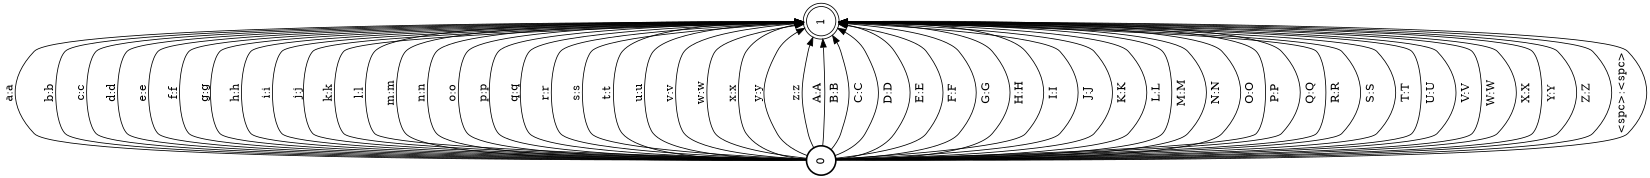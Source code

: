 digraph FST {
rankdir = LR;
size = "8.5,11";
label = "";
center = 1;
orientation = Landscape;
ranksep = "0.4";
nodesep = "0.25";
0 [label = "0", shape = circle, style = bold, fontsize = 14]
	0 -> 1 [label = "a:a", fontsize = 14];
	0 -> 1 [label = "b:b", fontsize = 14];
	0 -> 1 [label = "c:c", fontsize = 14];
	0 -> 1 [label = "d:d", fontsize = 14];
	0 -> 1 [label = "e:e", fontsize = 14];
	0 -> 1 [label = "f:f", fontsize = 14];
	0 -> 1 [label = "g:g", fontsize = 14];
	0 -> 1 [label = "h:h", fontsize = 14];
	0 -> 1 [label = "i:i", fontsize = 14];
	0 -> 1 [label = "j:j", fontsize = 14];
	0 -> 1 [label = "k:k", fontsize = 14];
	0 -> 1 [label = "l:l", fontsize = 14];
	0 -> 1 [label = "m:m", fontsize = 14];
	0 -> 1 [label = "n:n", fontsize = 14];
	0 -> 1 [label = "o:o", fontsize = 14];
	0 -> 1 [label = "p:p", fontsize = 14];
	0 -> 1 [label = "q:q", fontsize = 14];
	0 -> 1 [label = "r:r", fontsize = 14];
	0 -> 1 [label = "s:s", fontsize = 14];
	0 -> 1 [label = "t:t", fontsize = 14];
	0 -> 1 [label = "u:u", fontsize = 14];
	0 -> 1 [label = "v:v", fontsize = 14];
	0 -> 1 [label = "w:w", fontsize = 14];
	0 -> 1 [label = "x:x", fontsize = 14];
	0 -> 1 [label = "y:y", fontsize = 14];
	0 -> 1 [label = "z:z", fontsize = 14];
	0 -> 1 [label = "A:A", fontsize = 14];
	0 -> 1 [label = "B:B", fontsize = 14];
	0 -> 1 [label = "C:C", fontsize = 14];
	0 -> 1 [label = "D:D", fontsize = 14];
	0 -> 1 [label = "E:E", fontsize = 14];
	0 -> 1 [label = "F:F", fontsize = 14];
	0 -> 1 [label = "G:G", fontsize = 14];
	0 -> 1 [label = "H:H", fontsize = 14];
	0 -> 1 [label = "I:I", fontsize = 14];
	0 -> 1 [label = "J:J", fontsize = 14];
	0 -> 1 [label = "K:K", fontsize = 14];
	0 -> 1 [label = "L:L", fontsize = 14];
	0 -> 1 [label = "M:M", fontsize = 14];
	0 -> 1 [label = "N:N", fontsize = 14];
	0 -> 1 [label = "O:O", fontsize = 14];
	0 -> 1 [label = "P:P", fontsize = 14];
	0 -> 1 [label = "Q:Q", fontsize = 14];
	0 -> 1 [label = "R:R", fontsize = 14];
	0 -> 1 [label = "S:S", fontsize = 14];
	0 -> 1 [label = "T:T", fontsize = 14];
	0 -> 1 [label = "U:U", fontsize = 14];
	0 -> 1 [label = "V:V", fontsize = 14];
	0 -> 1 [label = "W:W", fontsize = 14];
	0 -> 1 [label = "X:X", fontsize = 14];
	0 -> 1 [label = "Y:Y", fontsize = 14];
	0 -> 1 [label = "Z:Z", fontsize = 14];
	0 -> 1 [label = "<spc>:<spc>", fontsize = 14];
1 [label = "1", shape = doublecircle, style = solid, fontsize = 14]
}
